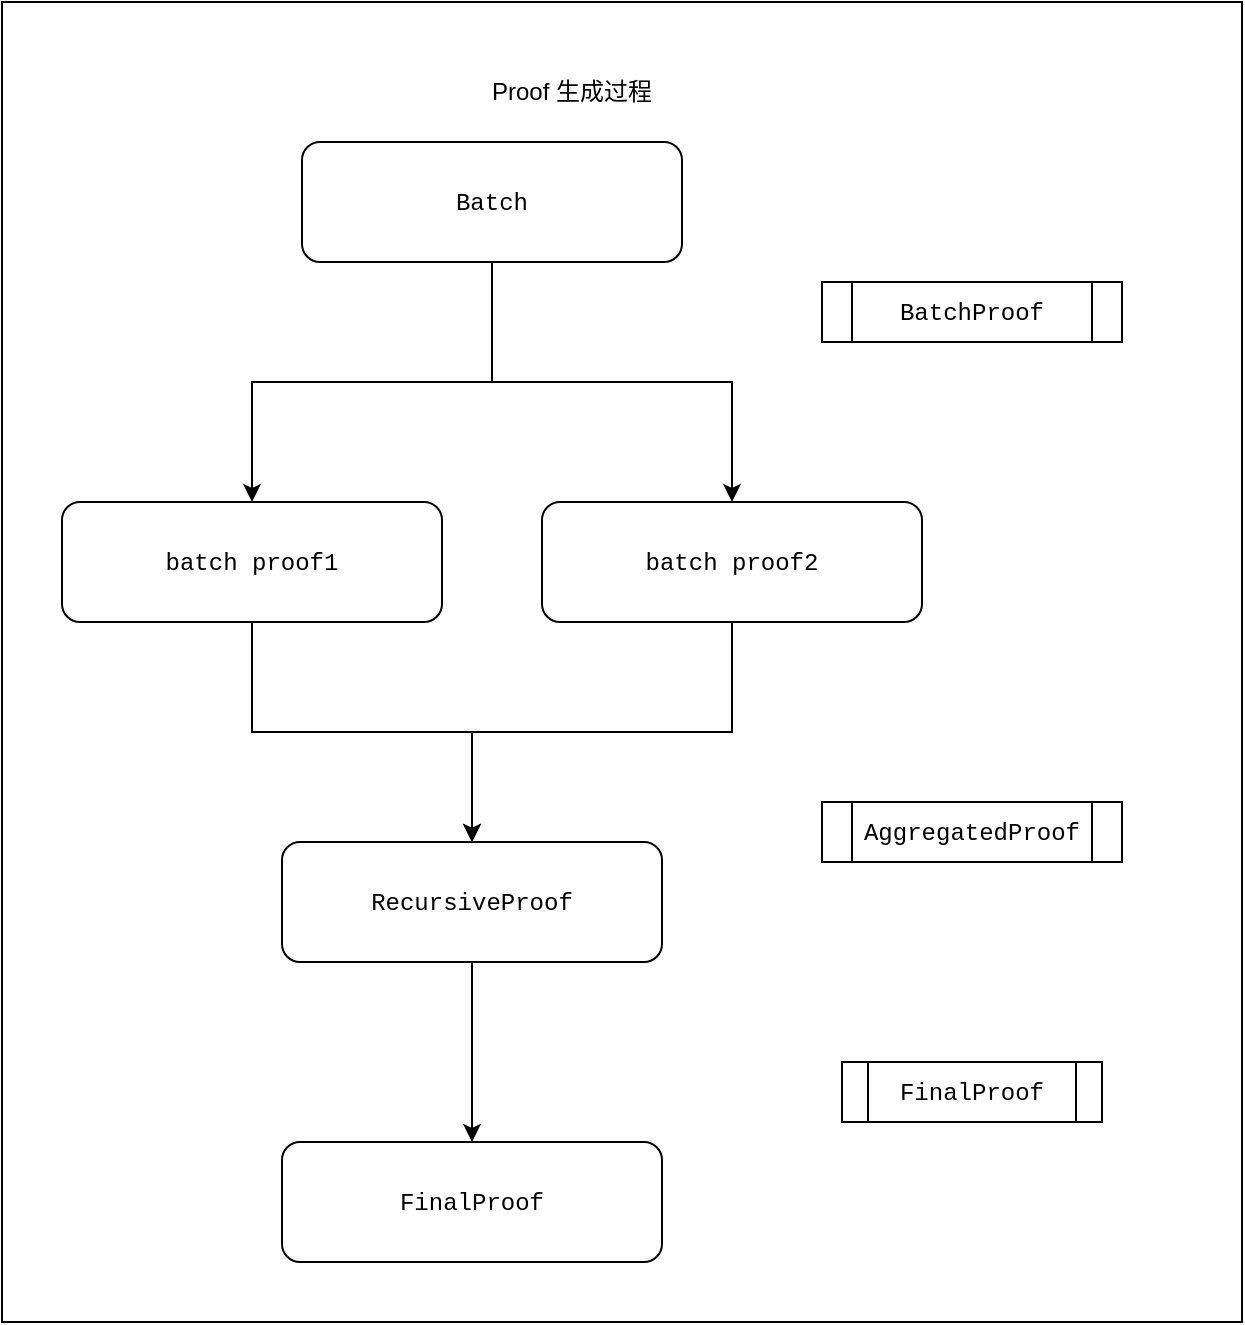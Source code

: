 <mxfile version="21.8.2" type="device">
  <diagram name="第 1 页" id="kt9P0G5mmQLvpfFtK3UK">
    <mxGraphModel dx="1482" dy="1932" grid="1" gridSize="10" guides="1" tooltips="1" connect="1" arrows="1" fold="1" page="1" pageScale="1" pageWidth="827" pageHeight="1169" math="0" shadow="0">
      <root>
        <mxCell id="0" />
        <mxCell id="1" parent="0" />
        <mxCell id="FSl91sq1wY3JN03Ezqq5-17" value="" style="rounded=0;whiteSpace=wrap;html=1;" vertex="1" parent="1">
          <mxGeometry x="100" y="-130" width="620" height="660" as="geometry" />
        </mxCell>
        <mxCell id="FSl91sq1wY3JN03Ezqq5-1" value="&lt;div style=&quot;background-color: rgb(255, 255, 255); font-family: Menlo, Monaco, &amp;quot;Courier New&amp;quot;, monospace; line-height: 18px;&quot;&gt;&lt;div style=&quot;line-height: 18px;&quot;&gt;FinalProof&lt;/div&gt;&lt;/div&gt;" style="rounded=1;whiteSpace=wrap;html=1;" vertex="1" parent="1">
          <mxGeometry x="240" y="440" width="190" height="60" as="geometry" />
        </mxCell>
        <mxCell id="FSl91sq1wY3JN03Ezqq5-3" style="edgeStyle=orthogonalEdgeStyle;rounded=0;orthogonalLoop=1;jettySize=auto;html=1;" edge="1" parent="1" source="FSl91sq1wY3JN03Ezqq5-2" target="FSl91sq1wY3JN03Ezqq5-1">
          <mxGeometry relative="1" as="geometry" />
        </mxCell>
        <mxCell id="FSl91sq1wY3JN03Ezqq5-2" value="&lt;div style=&quot;background-color: rgb(255, 255, 255); font-family: Menlo, Monaco, &amp;quot;Courier New&amp;quot;, monospace; line-height: 18px;&quot;&gt;&lt;div style=&quot;line-height: 18px;&quot;&gt;&lt;div style=&quot;line-height: 18px;&quot;&gt;RecursiveProof&lt;/div&gt;&lt;/div&gt;&lt;/div&gt;" style="rounded=1;whiteSpace=wrap;html=1;" vertex="1" parent="1">
          <mxGeometry x="240" y="290" width="190" height="60" as="geometry" />
        </mxCell>
        <mxCell id="FSl91sq1wY3JN03Ezqq5-8" style="edgeStyle=orthogonalEdgeStyle;rounded=0;orthogonalLoop=1;jettySize=auto;html=1;" edge="1" parent="1" source="FSl91sq1wY3JN03Ezqq5-4" target="FSl91sq1wY3JN03Ezqq5-2">
          <mxGeometry relative="1" as="geometry" />
        </mxCell>
        <mxCell id="FSl91sq1wY3JN03Ezqq5-4" value="&lt;div style=&quot;background-color: rgb(255, 255, 255); font-family: Menlo, Monaco, &amp;quot;Courier New&amp;quot;, monospace; line-height: 18px;&quot;&gt;&lt;div style=&quot;line-height: 18px;&quot;&gt;&lt;div style=&quot;line-height: 18px;&quot;&gt;&lt;div style=&quot;line-height: 18px;&quot;&gt;&lt;div style=&quot;line-height: 18px;&quot;&gt;batch proof1&lt;/div&gt;&lt;/div&gt;&lt;/div&gt;&lt;/div&gt;&lt;/div&gt;" style="rounded=1;whiteSpace=wrap;html=1;" vertex="1" parent="1">
          <mxGeometry x="130" y="120" width="190" height="60" as="geometry" />
        </mxCell>
        <mxCell id="FSl91sq1wY3JN03Ezqq5-9" style="edgeStyle=orthogonalEdgeStyle;rounded=0;orthogonalLoop=1;jettySize=auto;html=1;" edge="1" parent="1" source="FSl91sq1wY3JN03Ezqq5-6" target="FSl91sq1wY3JN03Ezqq5-2">
          <mxGeometry relative="1" as="geometry" />
        </mxCell>
        <mxCell id="FSl91sq1wY3JN03Ezqq5-6" value="&lt;div style=&quot;background-color: rgb(255, 255, 255); font-family: Menlo, Monaco, &amp;quot;Courier New&amp;quot;, monospace; line-height: 18px;&quot;&gt;&lt;div style=&quot;line-height: 18px;&quot;&gt;&lt;div style=&quot;line-height: 18px;&quot;&gt;&lt;div style=&quot;line-height: 18px;&quot;&gt;&lt;div style=&quot;line-height: 18px;&quot;&gt;batch proof2&lt;/div&gt;&lt;/div&gt;&lt;/div&gt;&lt;/div&gt;&lt;/div&gt;" style="rounded=1;whiteSpace=wrap;html=1;" vertex="1" parent="1">
          <mxGeometry x="370" y="120" width="190" height="60" as="geometry" />
        </mxCell>
        <mxCell id="FSl91sq1wY3JN03Ezqq5-7" value="&lt;div style=&quot;background-color: rgb(255, 255, 255); font-family: Menlo, Monaco, &amp;quot;Courier New&amp;quot;, monospace; line-height: 18px;&quot;&gt;FinalProof&lt;/div&gt;" style="shape=process;whiteSpace=wrap;html=1;backgroundOutline=1;" vertex="1" parent="1">
          <mxGeometry x="520" y="400" width="130" height="30" as="geometry" />
        </mxCell>
        <mxCell id="FSl91sq1wY3JN03Ezqq5-10" value="&lt;div style=&quot;background-color: rgb(255, 255, 255); font-family: Menlo, Monaco, &amp;quot;Courier New&amp;quot;, monospace; line-height: 18px;&quot;&gt;&lt;div style=&quot;line-height: 18px;&quot;&gt;AggregatedProof&lt;/div&gt;&lt;/div&gt;" style="shape=process;whiteSpace=wrap;html=1;backgroundOutline=1;" vertex="1" parent="1">
          <mxGeometry x="510" y="270" width="150" height="30" as="geometry" />
        </mxCell>
        <mxCell id="FSl91sq1wY3JN03Ezqq5-12" style="edgeStyle=orthogonalEdgeStyle;rounded=0;orthogonalLoop=1;jettySize=auto;html=1;" edge="1" parent="1" source="FSl91sq1wY3JN03Ezqq5-11" target="FSl91sq1wY3JN03Ezqq5-6">
          <mxGeometry relative="1" as="geometry" />
        </mxCell>
        <mxCell id="FSl91sq1wY3JN03Ezqq5-11" value="&lt;div style=&quot;background-color: rgb(255, 255, 255); font-family: Menlo, Monaco, &amp;quot;Courier New&amp;quot;, monospace; line-height: 18px;&quot;&gt;&lt;div style=&quot;line-height: 18px;&quot;&gt;&lt;div style=&quot;line-height: 18px;&quot;&gt;&lt;div style=&quot;line-height: 18px;&quot;&gt;&lt;div style=&quot;line-height: 18px;&quot;&gt;Batch&lt;/div&gt;&lt;/div&gt;&lt;/div&gt;&lt;/div&gt;&lt;/div&gt;" style="rounded=1;whiteSpace=wrap;html=1;" vertex="1" parent="1">
          <mxGeometry x="250" y="-60" width="190" height="60" as="geometry" />
        </mxCell>
        <mxCell id="FSl91sq1wY3JN03Ezqq5-13" style="edgeStyle=orthogonalEdgeStyle;rounded=0;orthogonalLoop=1;jettySize=auto;html=1;entryX=0.5;entryY=0;entryDx=0;entryDy=0;" edge="1" parent="1" source="FSl91sq1wY3JN03Ezqq5-11" target="FSl91sq1wY3JN03Ezqq5-4">
          <mxGeometry relative="1" as="geometry" />
        </mxCell>
        <mxCell id="FSl91sq1wY3JN03Ezqq5-14" value="&lt;div style=&quot;background-color: rgb(255, 255, 255); font-family: Menlo, Monaco, &amp;quot;Courier New&amp;quot;, monospace; line-height: 18px;&quot;&gt;&lt;div style=&quot;line-height: 18px;&quot;&gt;&lt;div style=&quot;line-height: 18px;&quot;&gt;BatchProof&lt;/div&gt;&lt;/div&gt;&lt;/div&gt;" style="shape=process;whiteSpace=wrap;html=1;backgroundOutline=1;" vertex="1" parent="1">
          <mxGeometry x="510" y="10" width="150" height="30" as="geometry" />
        </mxCell>
        <mxCell id="FSl91sq1wY3JN03Ezqq5-18" value="Proof 生成过程" style="text;html=1;strokeColor=none;fillColor=none;align=center;verticalAlign=middle;whiteSpace=wrap;rounded=0;" vertex="1" parent="1">
          <mxGeometry x="340" y="-100" width="90" height="30" as="geometry" />
        </mxCell>
      </root>
    </mxGraphModel>
  </diagram>
</mxfile>
